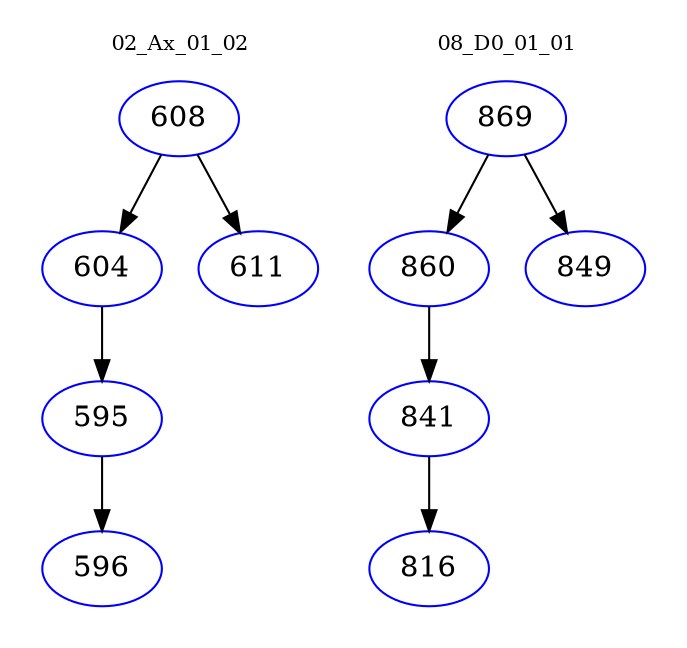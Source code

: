 digraph{
subgraph cluster_0 {
color = white
label = "02_Ax_01_02";
fontsize=10;
T0_608 [label="608", color="blue"]
T0_608 -> T0_604 [color="black"]
T0_604 [label="604", color="blue"]
T0_604 -> T0_595 [color="black"]
T0_595 [label="595", color="blue"]
T0_595 -> T0_596 [color="black"]
T0_596 [label="596", color="blue"]
T0_608 -> T0_611 [color="black"]
T0_611 [label="611", color="blue"]
}
subgraph cluster_1 {
color = white
label = "08_D0_01_01";
fontsize=10;
T1_869 [label="869", color="blue"]
T1_869 -> T1_860 [color="black"]
T1_860 [label="860", color="blue"]
T1_860 -> T1_841 [color="black"]
T1_841 [label="841", color="blue"]
T1_841 -> T1_816 [color="black"]
T1_816 [label="816", color="blue"]
T1_869 -> T1_849 [color="black"]
T1_849 [label="849", color="blue"]
}
}
